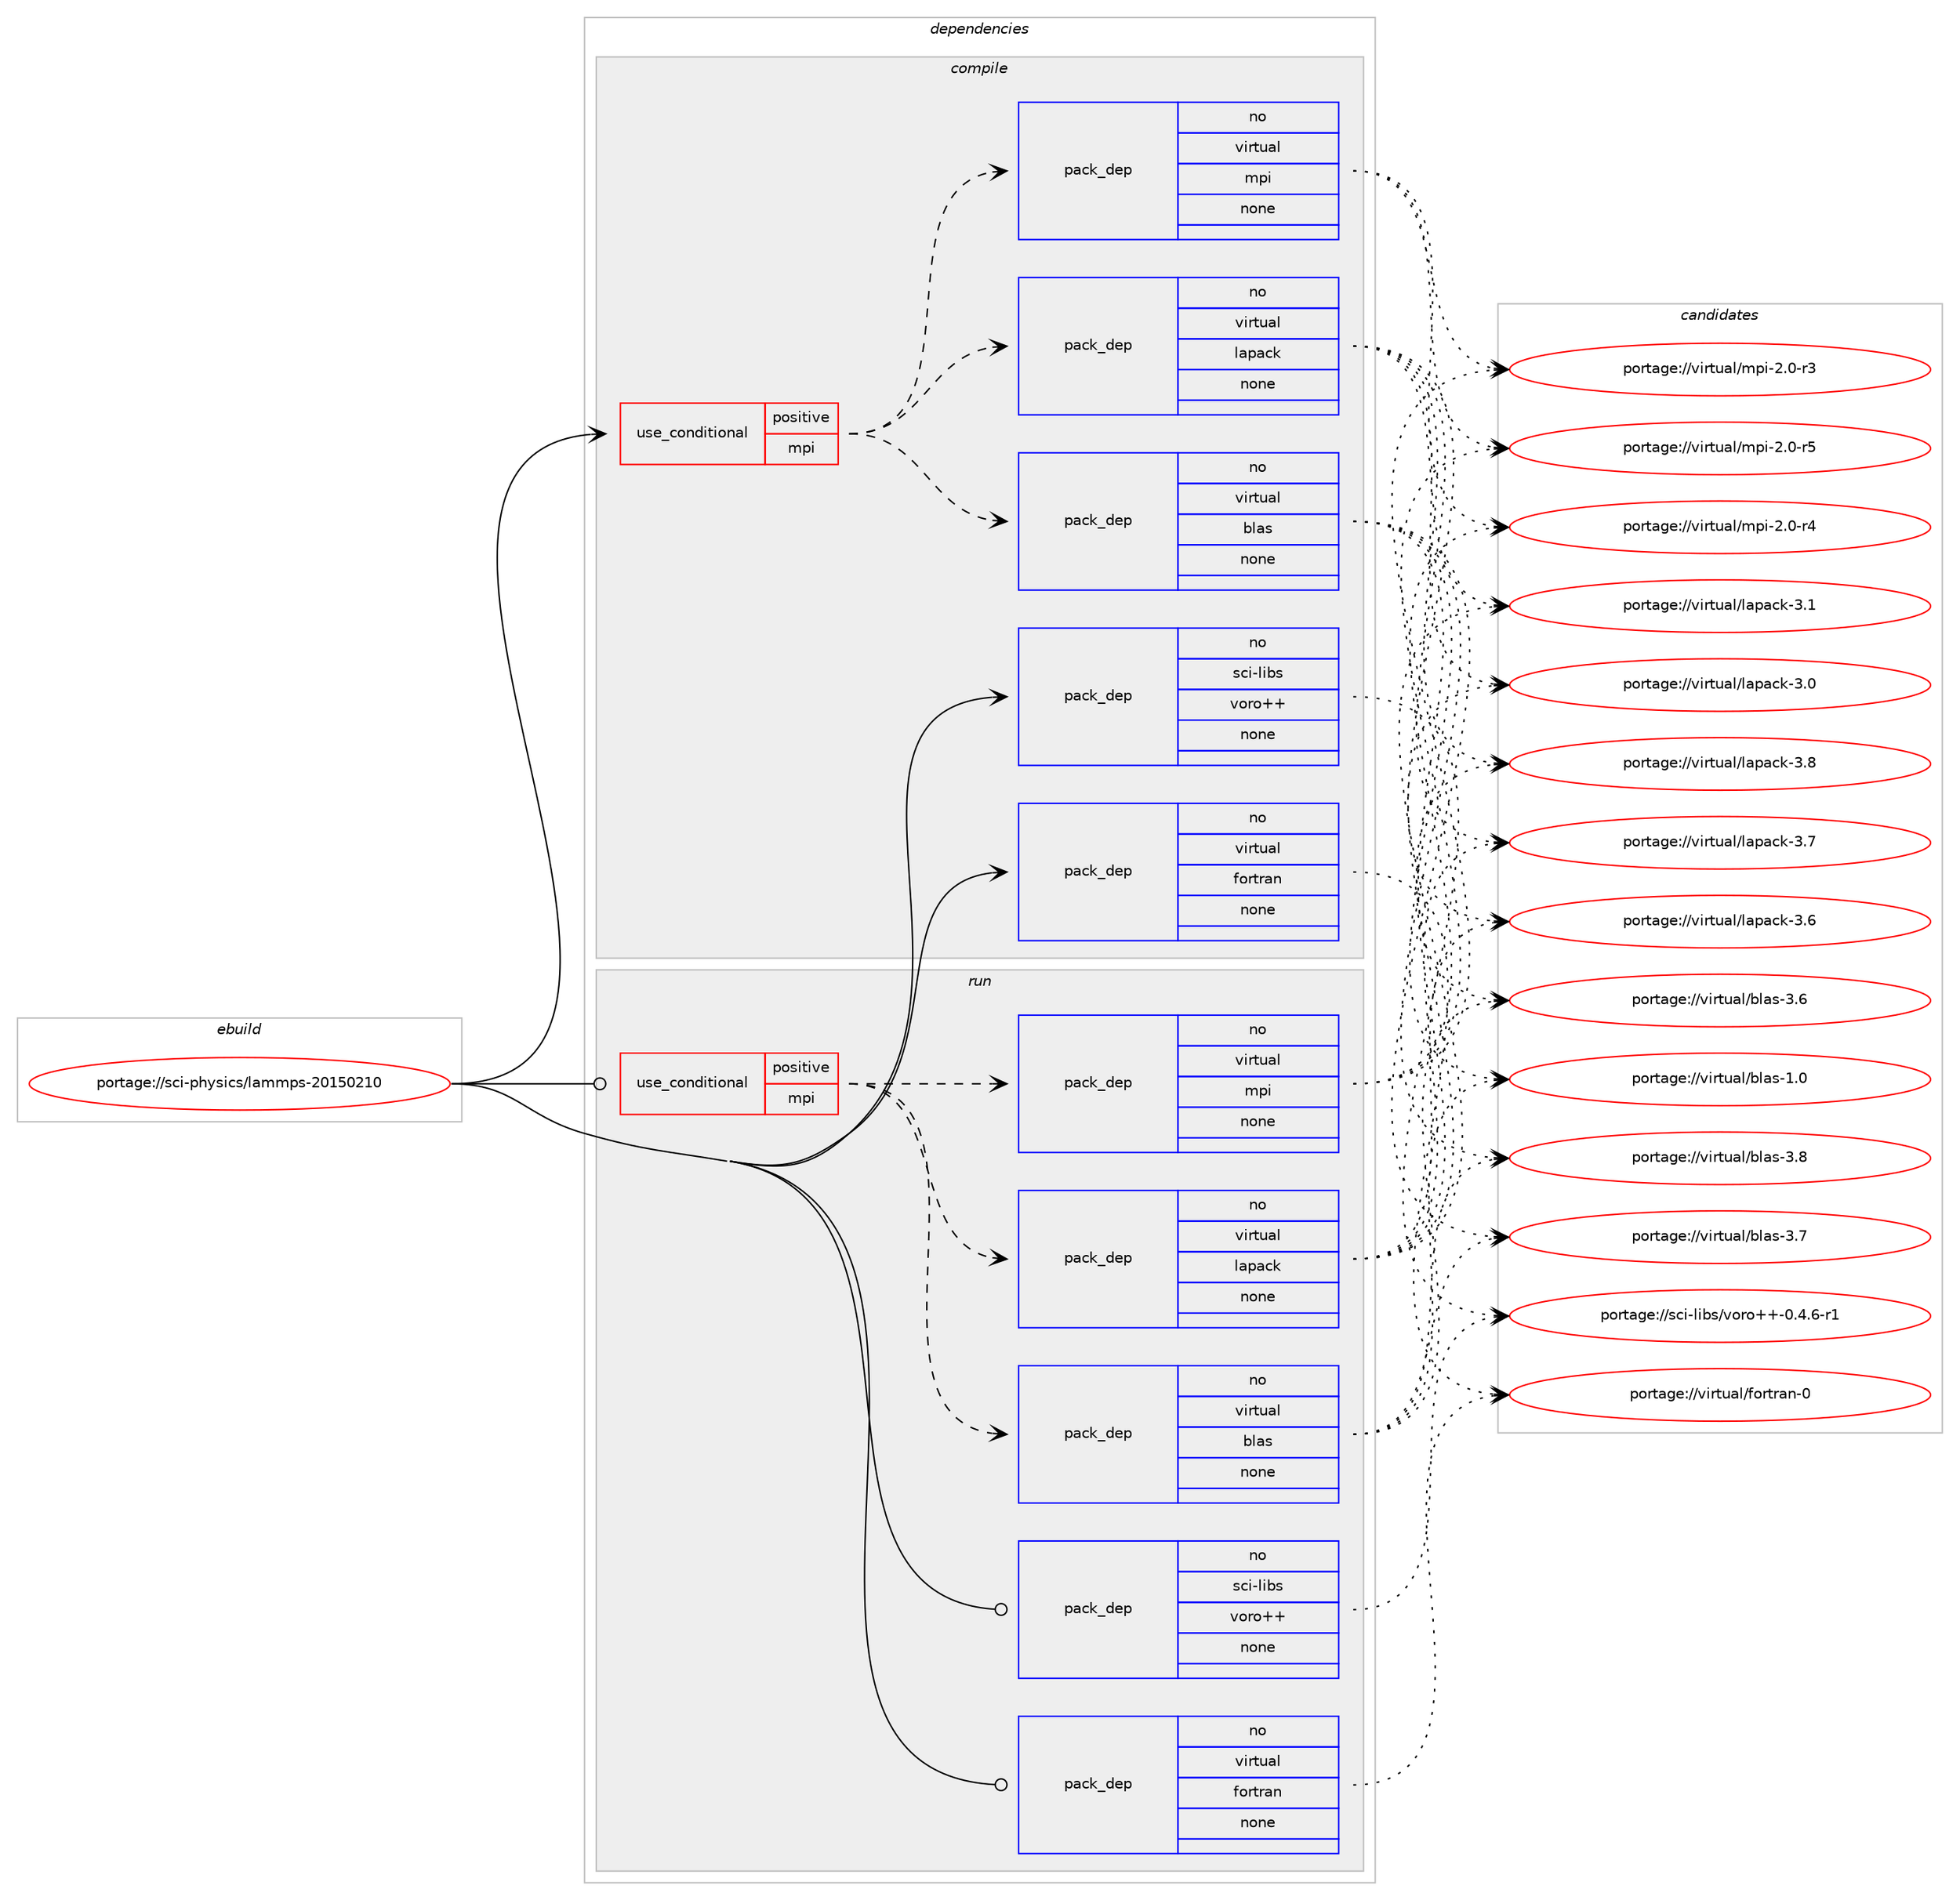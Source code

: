 digraph prolog {

# *************
# Graph options
# *************

newrank=true;
concentrate=true;
compound=true;
graph [rankdir=LR,fontname=Helvetica,fontsize=10,ranksep=1.5];#, ranksep=2.5, nodesep=0.2];
edge  [arrowhead=vee];
node  [fontname=Helvetica,fontsize=10];

# **********
# The ebuild
# **********

subgraph cluster_leftcol {
color=gray;
rank=same;
label=<<i>ebuild</i>>;
id [label="portage://sci-physics/lammps-20150210", color=red, width=4, href="../sci-physics/lammps-20150210.svg"];
}

# ****************
# The dependencies
# ****************

subgraph cluster_midcol {
color=gray;
label=<<i>dependencies</i>>;
subgraph cluster_compile {
fillcolor="#eeeeee";
style=filled;
label=<<i>compile</i>>;
subgraph cond16834 {
dependency90802 [label=<<TABLE BORDER="0" CELLBORDER="1" CELLSPACING="0" CELLPADDING="4"><TR><TD ROWSPAN="3" CELLPADDING="10">use_conditional</TD></TR><TR><TD>positive</TD></TR><TR><TD>mpi</TD></TR></TABLE>>, shape=none, color=red];
subgraph pack72375 {
dependency90803 [label=<<TABLE BORDER="0" CELLBORDER="1" CELLSPACING="0" CELLPADDING="4" WIDTH="220"><TR><TD ROWSPAN="6" CELLPADDING="30">pack_dep</TD></TR><TR><TD WIDTH="110">no</TD></TR><TR><TD>virtual</TD></TR><TR><TD>blas</TD></TR><TR><TD>none</TD></TR><TR><TD></TD></TR></TABLE>>, shape=none, color=blue];
}
dependency90802:e -> dependency90803:w [weight=20,style="dashed",arrowhead="vee"];
subgraph pack72376 {
dependency90804 [label=<<TABLE BORDER="0" CELLBORDER="1" CELLSPACING="0" CELLPADDING="4" WIDTH="220"><TR><TD ROWSPAN="6" CELLPADDING="30">pack_dep</TD></TR><TR><TD WIDTH="110">no</TD></TR><TR><TD>virtual</TD></TR><TR><TD>lapack</TD></TR><TR><TD>none</TD></TR><TR><TD></TD></TR></TABLE>>, shape=none, color=blue];
}
dependency90802:e -> dependency90804:w [weight=20,style="dashed",arrowhead="vee"];
subgraph pack72377 {
dependency90805 [label=<<TABLE BORDER="0" CELLBORDER="1" CELLSPACING="0" CELLPADDING="4" WIDTH="220"><TR><TD ROWSPAN="6" CELLPADDING="30">pack_dep</TD></TR><TR><TD WIDTH="110">no</TD></TR><TR><TD>virtual</TD></TR><TR><TD>mpi</TD></TR><TR><TD>none</TD></TR><TR><TD></TD></TR></TABLE>>, shape=none, color=blue];
}
dependency90802:e -> dependency90805:w [weight=20,style="dashed",arrowhead="vee"];
}
id:e -> dependency90802:w [weight=20,style="solid",arrowhead="vee"];
subgraph pack72378 {
dependency90806 [label=<<TABLE BORDER="0" CELLBORDER="1" CELLSPACING="0" CELLPADDING="4" WIDTH="220"><TR><TD ROWSPAN="6" CELLPADDING="30">pack_dep</TD></TR><TR><TD WIDTH="110">no</TD></TR><TR><TD>sci-libs</TD></TR><TR><TD>voro++</TD></TR><TR><TD>none</TD></TR><TR><TD></TD></TR></TABLE>>, shape=none, color=blue];
}
id:e -> dependency90806:w [weight=20,style="solid",arrowhead="vee"];
subgraph pack72379 {
dependency90807 [label=<<TABLE BORDER="0" CELLBORDER="1" CELLSPACING="0" CELLPADDING="4" WIDTH="220"><TR><TD ROWSPAN="6" CELLPADDING="30">pack_dep</TD></TR><TR><TD WIDTH="110">no</TD></TR><TR><TD>virtual</TD></TR><TR><TD>fortran</TD></TR><TR><TD>none</TD></TR><TR><TD></TD></TR></TABLE>>, shape=none, color=blue];
}
id:e -> dependency90807:w [weight=20,style="solid",arrowhead="vee"];
}
subgraph cluster_compileandrun {
fillcolor="#eeeeee";
style=filled;
label=<<i>compile and run</i>>;
}
subgraph cluster_run {
fillcolor="#eeeeee";
style=filled;
label=<<i>run</i>>;
subgraph cond16835 {
dependency90808 [label=<<TABLE BORDER="0" CELLBORDER="1" CELLSPACING="0" CELLPADDING="4"><TR><TD ROWSPAN="3" CELLPADDING="10">use_conditional</TD></TR><TR><TD>positive</TD></TR><TR><TD>mpi</TD></TR></TABLE>>, shape=none, color=red];
subgraph pack72380 {
dependency90809 [label=<<TABLE BORDER="0" CELLBORDER="1" CELLSPACING="0" CELLPADDING="4" WIDTH="220"><TR><TD ROWSPAN="6" CELLPADDING="30">pack_dep</TD></TR><TR><TD WIDTH="110">no</TD></TR><TR><TD>virtual</TD></TR><TR><TD>blas</TD></TR><TR><TD>none</TD></TR><TR><TD></TD></TR></TABLE>>, shape=none, color=blue];
}
dependency90808:e -> dependency90809:w [weight=20,style="dashed",arrowhead="vee"];
subgraph pack72381 {
dependency90810 [label=<<TABLE BORDER="0" CELLBORDER="1" CELLSPACING="0" CELLPADDING="4" WIDTH="220"><TR><TD ROWSPAN="6" CELLPADDING="30">pack_dep</TD></TR><TR><TD WIDTH="110">no</TD></TR><TR><TD>virtual</TD></TR><TR><TD>lapack</TD></TR><TR><TD>none</TD></TR><TR><TD></TD></TR></TABLE>>, shape=none, color=blue];
}
dependency90808:e -> dependency90810:w [weight=20,style="dashed",arrowhead="vee"];
subgraph pack72382 {
dependency90811 [label=<<TABLE BORDER="0" CELLBORDER="1" CELLSPACING="0" CELLPADDING="4" WIDTH="220"><TR><TD ROWSPAN="6" CELLPADDING="30">pack_dep</TD></TR><TR><TD WIDTH="110">no</TD></TR><TR><TD>virtual</TD></TR><TR><TD>mpi</TD></TR><TR><TD>none</TD></TR><TR><TD></TD></TR></TABLE>>, shape=none, color=blue];
}
dependency90808:e -> dependency90811:w [weight=20,style="dashed",arrowhead="vee"];
}
id:e -> dependency90808:w [weight=20,style="solid",arrowhead="odot"];
subgraph pack72383 {
dependency90812 [label=<<TABLE BORDER="0" CELLBORDER="1" CELLSPACING="0" CELLPADDING="4" WIDTH="220"><TR><TD ROWSPAN="6" CELLPADDING="30">pack_dep</TD></TR><TR><TD WIDTH="110">no</TD></TR><TR><TD>sci-libs</TD></TR><TR><TD>voro++</TD></TR><TR><TD>none</TD></TR><TR><TD></TD></TR></TABLE>>, shape=none, color=blue];
}
id:e -> dependency90812:w [weight=20,style="solid",arrowhead="odot"];
subgraph pack72384 {
dependency90813 [label=<<TABLE BORDER="0" CELLBORDER="1" CELLSPACING="0" CELLPADDING="4" WIDTH="220"><TR><TD ROWSPAN="6" CELLPADDING="30">pack_dep</TD></TR><TR><TD WIDTH="110">no</TD></TR><TR><TD>virtual</TD></TR><TR><TD>fortran</TD></TR><TR><TD>none</TD></TR><TR><TD></TD></TR></TABLE>>, shape=none, color=blue];
}
id:e -> dependency90813:w [weight=20,style="solid",arrowhead="odot"];
}
}

# **************
# The candidates
# **************

subgraph cluster_choices {
rank=same;
color=gray;
label=<<i>candidates</i>>;

subgraph choice72375 {
color=black;
nodesep=1;
choice1181051141161179710847981089711545514656 [label="portage://virtual/blas-3.8", color=red, width=4,href="../virtual/blas-3.8.svg"];
choice1181051141161179710847981089711545514655 [label="portage://virtual/blas-3.7", color=red, width=4,href="../virtual/blas-3.7.svg"];
choice1181051141161179710847981089711545514654 [label="portage://virtual/blas-3.6", color=red, width=4,href="../virtual/blas-3.6.svg"];
choice1181051141161179710847981089711545494648 [label="portage://virtual/blas-1.0", color=red, width=4,href="../virtual/blas-1.0.svg"];
dependency90803:e -> choice1181051141161179710847981089711545514656:w [style=dotted,weight="100"];
dependency90803:e -> choice1181051141161179710847981089711545514655:w [style=dotted,weight="100"];
dependency90803:e -> choice1181051141161179710847981089711545514654:w [style=dotted,weight="100"];
dependency90803:e -> choice1181051141161179710847981089711545494648:w [style=dotted,weight="100"];
}
subgraph choice72376 {
color=black;
nodesep=1;
choice118105114116117971084710897112979910745514656 [label="portage://virtual/lapack-3.8", color=red, width=4,href="../virtual/lapack-3.8.svg"];
choice118105114116117971084710897112979910745514655 [label="portage://virtual/lapack-3.7", color=red, width=4,href="../virtual/lapack-3.7.svg"];
choice118105114116117971084710897112979910745514654 [label="portage://virtual/lapack-3.6", color=red, width=4,href="../virtual/lapack-3.6.svg"];
choice118105114116117971084710897112979910745514649 [label="portage://virtual/lapack-3.1", color=red, width=4,href="../virtual/lapack-3.1.svg"];
choice118105114116117971084710897112979910745514648 [label="portage://virtual/lapack-3.0", color=red, width=4,href="../virtual/lapack-3.0.svg"];
dependency90804:e -> choice118105114116117971084710897112979910745514656:w [style=dotted,weight="100"];
dependency90804:e -> choice118105114116117971084710897112979910745514655:w [style=dotted,weight="100"];
dependency90804:e -> choice118105114116117971084710897112979910745514654:w [style=dotted,weight="100"];
dependency90804:e -> choice118105114116117971084710897112979910745514649:w [style=dotted,weight="100"];
dependency90804:e -> choice118105114116117971084710897112979910745514648:w [style=dotted,weight="100"];
}
subgraph choice72377 {
color=black;
nodesep=1;
choice1181051141161179710847109112105455046484511453 [label="portage://virtual/mpi-2.0-r5", color=red, width=4,href="../virtual/mpi-2.0-r5.svg"];
choice1181051141161179710847109112105455046484511452 [label="portage://virtual/mpi-2.0-r4", color=red, width=4,href="../virtual/mpi-2.0-r4.svg"];
choice1181051141161179710847109112105455046484511451 [label="portage://virtual/mpi-2.0-r3", color=red, width=4,href="../virtual/mpi-2.0-r3.svg"];
dependency90805:e -> choice1181051141161179710847109112105455046484511453:w [style=dotted,weight="100"];
dependency90805:e -> choice1181051141161179710847109112105455046484511452:w [style=dotted,weight="100"];
dependency90805:e -> choice1181051141161179710847109112105455046484511451:w [style=dotted,weight="100"];
}
subgraph choice72378 {
color=black;
nodesep=1;
choice1159910545108105981154711811111411143434548465246544511449 [label="portage://sci-libs/voro++-0.4.6-r1", color=red, width=4,href="../sci-libs/voro++-0.4.6-r1.svg"];
dependency90806:e -> choice1159910545108105981154711811111411143434548465246544511449:w [style=dotted,weight="100"];
}
subgraph choice72379 {
color=black;
nodesep=1;
choice1181051141161179710847102111114116114971104548 [label="portage://virtual/fortran-0", color=red, width=4,href="../virtual/fortran-0.svg"];
dependency90807:e -> choice1181051141161179710847102111114116114971104548:w [style=dotted,weight="100"];
}
subgraph choice72380 {
color=black;
nodesep=1;
choice1181051141161179710847981089711545514656 [label="portage://virtual/blas-3.8", color=red, width=4,href="../virtual/blas-3.8.svg"];
choice1181051141161179710847981089711545514655 [label="portage://virtual/blas-3.7", color=red, width=4,href="../virtual/blas-3.7.svg"];
choice1181051141161179710847981089711545514654 [label="portage://virtual/blas-3.6", color=red, width=4,href="../virtual/blas-3.6.svg"];
choice1181051141161179710847981089711545494648 [label="portage://virtual/blas-1.0", color=red, width=4,href="../virtual/blas-1.0.svg"];
dependency90809:e -> choice1181051141161179710847981089711545514656:w [style=dotted,weight="100"];
dependency90809:e -> choice1181051141161179710847981089711545514655:w [style=dotted,weight="100"];
dependency90809:e -> choice1181051141161179710847981089711545514654:w [style=dotted,weight="100"];
dependency90809:e -> choice1181051141161179710847981089711545494648:w [style=dotted,weight="100"];
}
subgraph choice72381 {
color=black;
nodesep=1;
choice118105114116117971084710897112979910745514656 [label="portage://virtual/lapack-3.8", color=red, width=4,href="../virtual/lapack-3.8.svg"];
choice118105114116117971084710897112979910745514655 [label="portage://virtual/lapack-3.7", color=red, width=4,href="../virtual/lapack-3.7.svg"];
choice118105114116117971084710897112979910745514654 [label="portage://virtual/lapack-3.6", color=red, width=4,href="../virtual/lapack-3.6.svg"];
choice118105114116117971084710897112979910745514649 [label="portage://virtual/lapack-3.1", color=red, width=4,href="../virtual/lapack-3.1.svg"];
choice118105114116117971084710897112979910745514648 [label="portage://virtual/lapack-3.0", color=red, width=4,href="../virtual/lapack-3.0.svg"];
dependency90810:e -> choice118105114116117971084710897112979910745514656:w [style=dotted,weight="100"];
dependency90810:e -> choice118105114116117971084710897112979910745514655:w [style=dotted,weight="100"];
dependency90810:e -> choice118105114116117971084710897112979910745514654:w [style=dotted,weight="100"];
dependency90810:e -> choice118105114116117971084710897112979910745514649:w [style=dotted,weight="100"];
dependency90810:e -> choice118105114116117971084710897112979910745514648:w [style=dotted,weight="100"];
}
subgraph choice72382 {
color=black;
nodesep=1;
choice1181051141161179710847109112105455046484511453 [label="portage://virtual/mpi-2.0-r5", color=red, width=4,href="../virtual/mpi-2.0-r5.svg"];
choice1181051141161179710847109112105455046484511452 [label="portage://virtual/mpi-2.0-r4", color=red, width=4,href="../virtual/mpi-2.0-r4.svg"];
choice1181051141161179710847109112105455046484511451 [label="portage://virtual/mpi-2.0-r3", color=red, width=4,href="../virtual/mpi-2.0-r3.svg"];
dependency90811:e -> choice1181051141161179710847109112105455046484511453:w [style=dotted,weight="100"];
dependency90811:e -> choice1181051141161179710847109112105455046484511452:w [style=dotted,weight="100"];
dependency90811:e -> choice1181051141161179710847109112105455046484511451:w [style=dotted,weight="100"];
}
subgraph choice72383 {
color=black;
nodesep=1;
choice1159910545108105981154711811111411143434548465246544511449 [label="portage://sci-libs/voro++-0.4.6-r1", color=red, width=4,href="../sci-libs/voro++-0.4.6-r1.svg"];
dependency90812:e -> choice1159910545108105981154711811111411143434548465246544511449:w [style=dotted,weight="100"];
}
subgraph choice72384 {
color=black;
nodesep=1;
choice1181051141161179710847102111114116114971104548 [label="portage://virtual/fortran-0", color=red, width=4,href="../virtual/fortran-0.svg"];
dependency90813:e -> choice1181051141161179710847102111114116114971104548:w [style=dotted,weight="100"];
}
}

}
